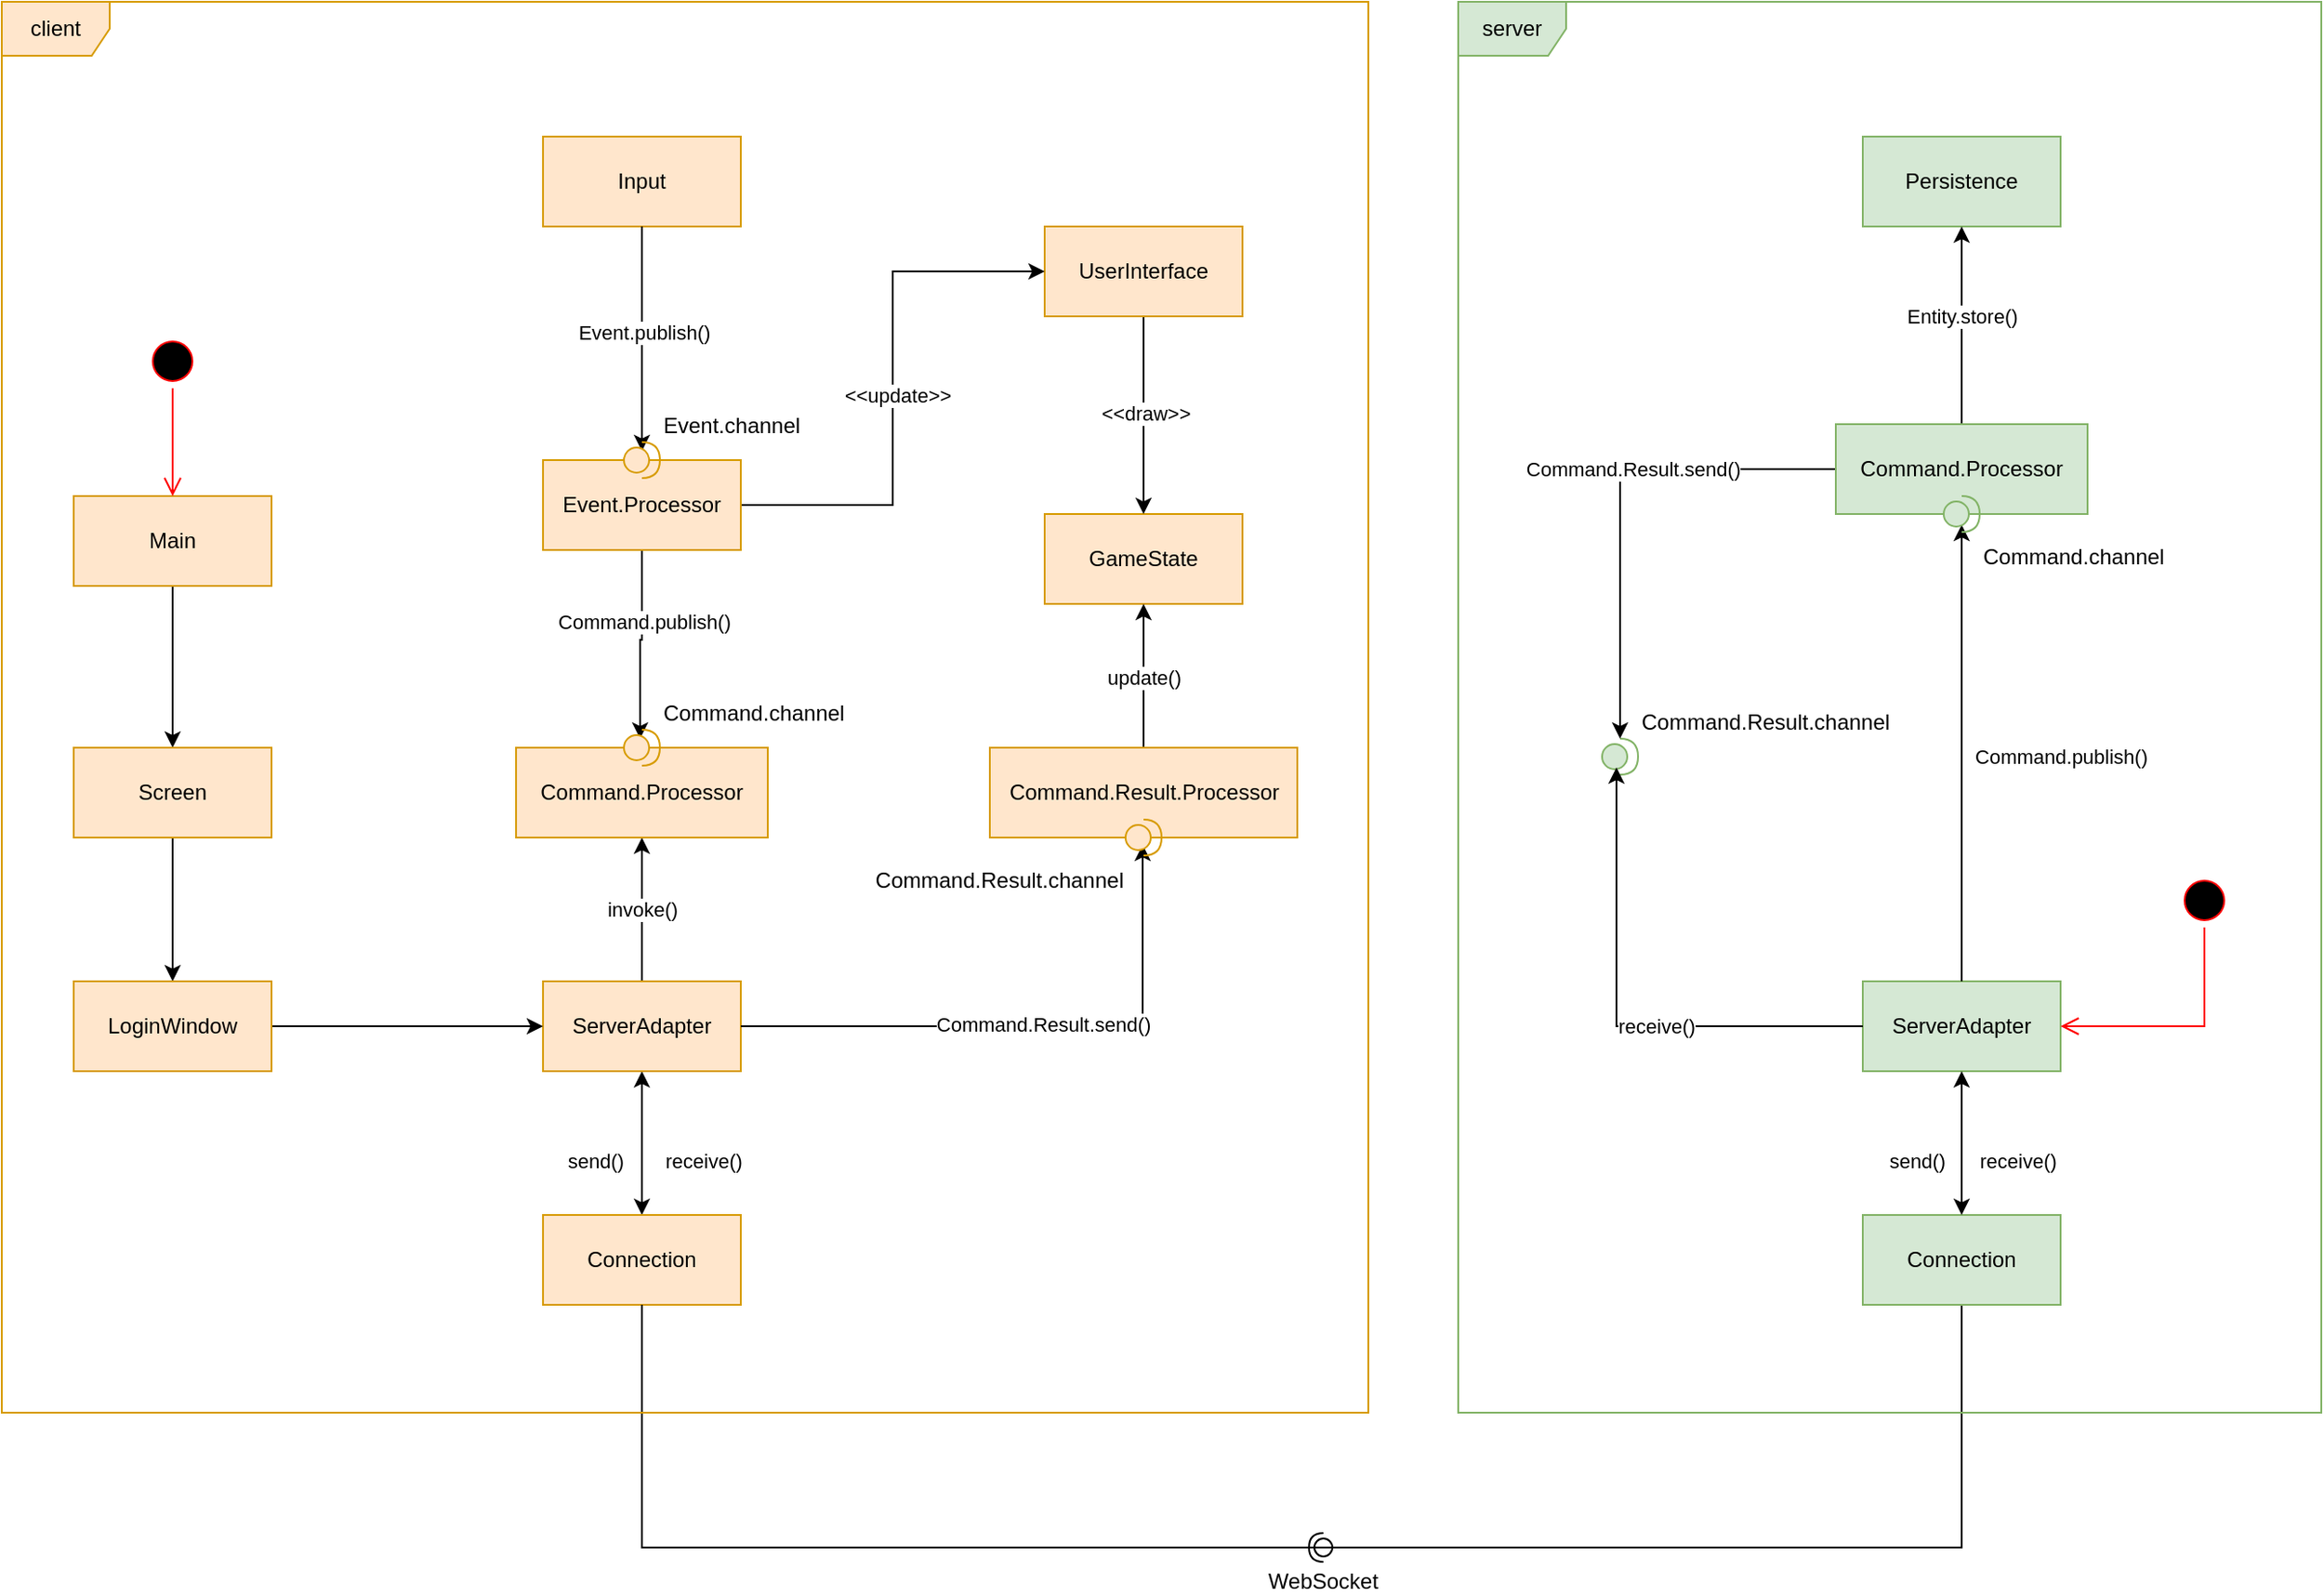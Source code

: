 <mxfile version="22.0.4" type="github">
  <diagram name="Page-1" id="UYL8_NdyV3v0G7oxMtFX">
    <mxGraphModel dx="2087" dy="858" grid="1" gridSize="10" guides="1" tooltips="1" connect="1" arrows="1" fold="1" page="0" pageScale="1" pageWidth="1169" pageHeight="827" math="0" shadow="0">
      <root>
        <mxCell id="0" />
        <mxCell id="1" parent="0" />
        <mxCell id="Ads9iYY9otx-zzuFFO7g-1" value="Input" style="html=1;whiteSpace=wrap;fillColor=#ffe6cc;strokeColor=#d79b00;" parent="1" vertex="1">
          <mxGeometry x="171" y="90" width="110" height="50" as="geometry" />
        </mxCell>
        <mxCell id="Ads9iYY9otx-zzuFFO7g-10" style="edgeStyle=orthogonalEdgeStyle;rounded=0;orthogonalLoop=1;jettySize=auto;html=1;exitX=0.5;exitY=1;exitDx=0;exitDy=0;entryX=0.5;entryY=0.25;entryDx=0;entryDy=0;entryPerimeter=0;" parent="1" source="Ads9iYY9otx-zzuFFO7g-1" target="Ads9iYY9otx-zzuFFO7g-5" edge="1">
          <mxGeometry relative="1" as="geometry">
            <Array as="points">
              <mxPoint x="226" y="255" />
            </Array>
          </mxGeometry>
        </mxCell>
        <mxCell id="Ads9iYY9otx-zzuFFO7g-11" value="Event.publish()" style="edgeLabel;html=1;align=center;verticalAlign=middle;resizable=0;points=[];" parent="Ads9iYY9otx-zzuFFO7g-10" vertex="1" connectable="0">
          <mxGeometry x="-0.061" y="1" relative="1" as="geometry">
            <mxPoint as="offset" />
          </mxGeometry>
        </mxCell>
        <mxCell id="Ads9iYY9otx-zzuFFO7g-16" style="edgeStyle=orthogonalEdgeStyle;rounded=0;orthogonalLoop=1;jettySize=auto;html=1;exitX=0.5;exitY=1;exitDx=0;exitDy=0;entryX=0.45;entryY=0.25;entryDx=0;entryDy=0;entryPerimeter=0;" parent="1" source="Ads9iYY9otx-zzuFFO7g-2" target="Ads9iYY9otx-zzuFFO7g-14" edge="1">
          <mxGeometry relative="1" as="geometry" />
        </mxCell>
        <mxCell id="Ads9iYY9otx-zzuFFO7g-17" value="Command.publish()" style="edgeLabel;html=1;align=center;verticalAlign=middle;resizable=0;points=[];" parent="Ads9iYY9otx-zzuFFO7g-16" vertex="1" connectable="0">
          <mxGeometry x="-0.25" y="1" relative="1" as="geometry">
            <mxPoint as="offset" />
          </mxGeometry>
        </mxCell>
        <mxCell id="Ads9iYY9otx-zzuFFO7g-19" style="edgeStyle=orthogonalEdgeStyle;rounded=0;orthogonalLoop=1;jettySize=auto;html=1;exitX=0.5;exitY=0;exitDx=0;exitDy=0;entryX=0.5;entryY=1;entryDx=0;entryDy=0;" parent="1" source="Ads9iYY9otx-zzuFFO7g-18" target="Ads9iYY9otx-zzuFFO7g-13" edge="1">
          <mxGeometry relative="1" as="geometry" />
        </mxCell>
        <mxCell id="Ads9iYY9otx-zzuFFO7g-20" value="invoke()" style="edgeLabel;html=1;align=center;verticalAlign=middle;resizable=0;points=[];" parent="Ads9iYY9otx-zzuFFO7g-19" vertex="1" connectable="0">
          <mxGeometry x="0.3" y="-1" relative="1" as="geometry">
            <mxPoint x="-1" y="12" as="offset" />
          </mxGeometry>
        </mxCell>
        <mxCell id="Ads9iYY9otx-zzuFFO7g-32" style="edgeStyle=orthogonalEdgeStyle;rounded=0;orthogonalLoop=1;jettySize=auto;html=1;exitX=0.5;exitY=1;exitDx=0;exitDy=0;entryX=0.5;entryY=0;entryDx=0;entryDy=0;startArrow=classic;startFill=1;" parent="1" source="Ads9iYY9otx-zzuFFO7g-18" target="Ads9iYY9otx-zzuFFO7g-31" edge="1">
          <mxGeometry relative="1" as="geometry" />
        </mxCell>
        <mxCell id="Ads9iYY9otx-zzuFFO7g-57" value="send()" style="edgeLabel;html=1;align=center;verticalAlign=middle;resizable=0;points=[];" parent="Ads9iYY9otx-zzuFFO7g-32" vertex="1" connectable="0">
          <mxGeometry x="-0.1" relative="1" as="geometry">
            <mxPoint x="-26" y="14" as="offset" />
          </mxGeometry>
        </mxCell>
        <mxCell id="Ads9iYY9otx-zzuFFO7g-58" value="receive()" style="edgeLabel;html=1;align=center;verticalAlign=middle;resizable=0;points=[];" parent="Ads9iYY9otx-zzuFFO7g-32" vertex="1" connectable="0">
          <mxGeometry x="-0.075" y="1" relative="1" as="geometry">
            <mxPoint x="33" y="13" as="offset" />
          </mxGeometry>
        </mxCell>
        <mxCell id="Ads9iYY9otx-zzuFFO7g-18" value="ServerAdapter" style="html=1;whiteSpace=wrap;fillColor=#ffe6cc;strokeColor=#d79b00;" parent="1" vertex="1">
          <mxGeometry x="171" y="560" width="110" height="50" as="geometry" />
        </mxCell>
        <mxCell id="Ads9iYY9otx-zzuFFO7g-31" value="Connection" style="html=1;whiteSpace=wrap;fillColor=#ffe6cc;strokeColor=#d79b00;" parent="1" vertex="1">
          <mxGeometry x="171" y="690" width="110" height="50" as="geometry" />
        </mxCell>
        <mxCell id="Ads9iYY9otx-zzuFFO7g-39" value="" style="rounded=0;orthogonalLoop=1;jettySize=auto;html=1;endArrow=halfCircle;endFill=0;endSize=6;strokeWidth=1;sketch=0;exitX=0.5;exitY=1;exitDx=0;exitDy=0;" parent="1" source="Ads9iYY9otx-zzuFFO7g-33" target="Ads9iYY9otx-zzuFFO7g-41" edge="1">
          <mxGeometry relative="1" as="geometry">
            <mxPoint x="434" y="815" as="sourcePoint" />
            <Array as="points">
              <mxPoint x="960" y="875" />
              <mxPoint x="600" y="875" />
            </Array>
          </mxGeometry>
        </mxCell>
        <mxCell id="Ads9iYY9otx-zzuFFO7g-40" value="" style="rounded=0;orthogonalLoop=1;jettySize=auto;html=1;endArrow=oval;endFill=0;sketch=0;sourcePerimeterSpacing=0;targetPerimeterSpacing=0;endSize=10;exitX=0.5;exitY=1;exitDx=0;exitDy=0;" parent="1" source="Ads9iYY9otx-zzuFFO7g-31" target="Ads9iYY9otx-zzuFFO7g-41" edge="1">
          <mxGeometry relative="1" as="geometry">
            <mxPoint x="394" y="815" as="sourcePoint" />
            <Array as="points">
              <mxPoint x="226" y="875" />
            </Array>
          </mxGeometry>
        </mxCell>
        <mxCell id="Ads9iYY9otx-zzuFFO7g-41" value="WebSocket" style="ellipse;whiteSpace=wrap;html=1;align=center;aspect=fixed;fillColor=none;strokeColor=none;resizable=0;perimeter=centerPerimeter;rotatable=0;allowArrows=0;points=[];outlineConnect=1;labelPosition=center;verticalLabelPosition=bottom;verticalAlign=top;" parent="1" vertex="1">
          <mxGeometry x="600" y="870" width="10" height="10" as="geometry" />
        </mxCell>
        <mxCell id="Ads9iYY9otx-zzuFFO7g-42" value="client" style="shape=umlFrame;whiteSpace=wrap;html=1;pointerEvents=0;fillColor=#ffe6cc;strokeColor=#d79b00;" parent="1" vertex="1">
          <mxGeometry x="-130" y="15" width="760" height="785" as="geometry" />
        </mxCell>
        <mxCell id="Ads9iYY9otx-zzuFFO7g-64" style="edgeStyle=orthogonalEdgeStyle;rounded=0;orthogonalLoop=1;jettySize=auto;html=1;exitX=1;exitY=0.5;exitDx=0;exitDy=0;entryX=0.475;entryY=0.7;entryDx=0;entryDy=0;entryPerimeter=0;" parent="1" source="Ads9iYY9otx-zzuFFO7g-18" target="Ads9iYY9otx-zzuFFO7g-60" edge="1">
          <mxGeometry relative="1" as="geometry" />
        </mxCell>
        <mxCell id="Ads9iYY9otx-zzuFFO7g-65" value="Command.Result.send()" style="edgeLabel;html=1;align=center;verticalAlign=middle;resizable=0;points=[];" parent="Ads9iYY9otx-zzuFFO7g-64" vertex="1" connectable="0">
          <mxGeometry x="0.034" y="1" relative="1" as="geometry">
            <mxPoint as="offset" />
          </mxGeometry>
        </mxCell>
        <mxCell id="Ads9iYY9otx-zzuFFO7g-66" value="GameState" style="html=1;whiteSpace=wrap;fillColor=#ffe6cc;strokeColor=#d79b00;" parent="1" vertex="1">
          <mxGeometry x="450" y="300" width="110" height="50" as="geometry" />
        </mxCell>
        <mxCell id="Ads9iYY9otx-zzuFFO7g-67" style="edgeStyle=orthogonalEdgeStyle;rounded=0;orthogonalLoop=1;jettySize=auto;html=1;exitX=0.5;exitY=0;exitDx=0;exitDy=0;entryX=0.5;entryY=1;entryDx=0;entryDy=0;" parent="1" source="Ads9iYY9otx-zzuFFO7g-59" target="Ads9iYY9otx-zzuFFO7g-66" edge="1">
          <mxGeometry relative="1" as="geometry" />
        </mxCell>
        <mxCell id="Ads9iYY9otx-zzuFFO7g-68" value="update()" style="edgeLabel;html=1;align=center;verticalAlign=middle;resizable=0;points=[];" parent="Ads9iYY9otx-zzuFFO7g-67" vertex="1" connectable="0">
          <mxGeometry x="0.005" relative="1" as="geometry">
            <mxPoint y="1" as="offset" />
          </mxGeometry>
        </mxCell>
        <mxCell id="Ads9iYY9otx-zzuFFO7g-72" style="edgeStyle=orthogonalEdgeStyle;rounded=0;orthogonalLoop=1;jettySize=auto;html=1;exitX=0.5;exitY=1;exitDx=0;exitDy=0;entryX=0.5;entryY=0;entryDx=0;entryDy=0;" parent="1" source="Ads9iYY9otx-zzuFFO7g-69" target="Ads9iYY9otx-zzuFFO7g-66" edge="1">
          <mxGeometry relative="1" as="geometry" />
        </mxCell>
        <mxCell id="Ads9iYY9otx-zzuFFO7g-73" value="&amp;lt;&amp;lt;draw&amp;gt;&amp;gt;" style="edgeLabel;html=1;align=center;verticalAlign=middle;resizable=0;points=[];" parent="Ads9iYY9otx-zzuFFO7g-72" vertex="1" connectable="0">
          <mxGeometry x="-0.018" y="1" relative="1" as="geometry">
            <mxPoint as="offset" />
          </mxGeometry>
        </mxCell>
        <mxCell id="Ads9iYY9otx-zzuFFO7g-69" value="UserInterface" style="html=1;whiteSpace=wrap;fillColor=#ffe6cc;strokeColor=#d79b00;" parent="1" vertex="1">
          <mxGeometry x="450" y="140" width="110" height="50" as="geometry" />
        </mxCell>
        <mxCell id="Ads9iYY9otx-zzuFFO7g-70" style="edgeStyle=orthogonalEdgeStyle;rounded=0;orthogonalLoop=1;jettySize=auto;html=1;exitX=1;exitY=0.5;exitDx=0;exitDy=0;entryX=0;entryY=0.5;entryDx=0;entryDy=0;" parent="1" source="Ads9iYY9otx-zzuFFO7g-2" target="Ads9iYY9otx-zzuFFO7g-69" edge="1">
          <mxGeometry relative="1" as="geometry" />
        </mxCell>
        <mxCell id="Ads9iYY9otx-zzuFFO7g-71" value="&amp;lt;&amp;lt;update&amp;gt;&amp;gt;" style="edgeLabel;html=1;align=center;verticalAlign=middle;resizable=0;points=[];" parent="Ads9iYY9otx-zzuFFO7g-70" vertex="1" connectable="0">
          <mxGeometry x="-0.021" y="-1" relative="1" as="geometry">
            <mxPoint x="1" y="1" as="offset" />
          </mxGeometry>
        </mxCell>
        <mxCell id="Ads9iYY9otx-zzuFFO7g-59" value="Command.Result.Processor" style="html=1;whiteSpace=wrap;fillColor=#ffe6cc;strokeColor=#d79b00;" parent="1" vertex="1">
          <mxGeometry x="419.5" y="430" width="171" height="50" as="geometry" />
        </mxCell>
        <mxCell id="Ads9iYY9otx-zzuFFO7g-60" value="Command.Result.channel" style="shape=providedRequiredInterface;html=1;verticalLabelPosition=bottom;sketch=0;labelPosition=left;align=right;verticalAlign=top;fillColor=#ffe6cc;strokeColor=#d79b00;" parent="1" vertex="1">
          <mxGeometry x="495" y="470" width="20" height="20" as="geometry" />
        </mxCell>
        <mxCell id="Ads9iYY9otx-zzuFFO7g-13" value="Command.Processor" style="html=1;whiteSpace=wrap;fillColor=#ffe6cc;strokeColor=#d79b00;" parent="1" vertex="1">
          <mxGeometry x="156" y="430" width="140" height="50" as="geometry" />
        </mxCell>
        <mxCell id="Ads9iYY9otx-zzuFFO7g-14" value="Command.channel" style="shape=providedRequiredInterface;html=1;verticalLabelPosition=top;sketch=0;labelPosition=right;align=left;verticalAlign=bottom;fillColor=#ffe6cc;strokeColor=#d79b00;" parent="1" vertex="1">
          <mxGeometry x="216" y="420" width="20" height="20" as="geometry" />
        </mxCell>
        <mxCell id="Ads9iYY9otx-zzuFFO7g-2" value="Event.Processor" style="html=1;whiteSpace=wrap;fillColor=#ffe6cc;strokeColor=#d79b00;" parent="1" vertex="1">
          <mxGeometry x="171" y="270" width="110" height="50" as="geometry" />
        </mxCell>
        <mxCell id="Ads9iYY9otx-zzuFFO7g-5" value="Event.channel" style="shape=providedRequiredInterface;html=1;verticalLabelPosition=top;sketch=0;labelPosition=right;align=left;verticalAlign=bottom;fillColor=#ffe6cc;strokeColor=#d79b00;" parent="1" vertex="1">
          <mxGeometry x="216" y="260" width="20" height="20" as="geometry" />
        </mxCell>
        <mxCell id="YpjcWF8Jt9GaCo87n-Lr-4" style="edgeStyle=orthogonalEdgeStyle;rounded=0;orthogonalLoop=1;jettySize=auto;html=1;exitX=1;exitY=0.5;exitDx=0;exitDy=0;entryX=0.5;entryY=0;entryDx=0;entryDy=0;" edge="1" parent="1" source="YpjcWF8Jt9GaCo87n-Lr-2" target="YpjcWF8Jt9GaCo87n-Lr-3">
          <mxGeometry relative="1" as="geometry">
            <Array as="points">
              <mxPoint x="-35" y="315" />
            </Array>
          </mxGeometry>
        </mxCell>
        <mxCell id="YpjcWF8Jt9GaCo87n-Lr-2" value="Main" style="html=1;whiteSpace=wrap;fillColor=#ffe6cc;strokeColor=#d79b00;" vertex="1" parent="1">
          <mxGeometry x="-90" y="290" width="110" height="50" as="geometry" />
        </mxCell>
        <mxCell id="YpjcWF8Jt9GaCo87n-Lr-11" style="edgeStyle=orthogonalEdgeStyle;rounded=0;orthogonalLoop=1;jettySize=auto;html=1;exitX=0.5;exitY=1;exitDx=0;exitDy=0;entryX=0.5;entryY=0;entryDx=0;entryDy=0;" edge="1" parent="1" source="YpjcWF8Jt9GaCo87n-Lr-3" target="YpjcWF8Jt9GaCo87n-Lr-10">
          <mxGeometry relative="1" as="geometry" />
        </mxCell>
        <mxCell id="YpjcWF8Jt9GaCo87n-Lr-3" value="Screen" style="html=1;whiteSpace=wrap;fillColor=#ffe6cc;strokeColor=#d79b00;" vertex="1" parent="1">
          <mxGeometry x="-90" y="430" width="110" height="50" as="geometry" />
        </mxCell>
        <mxCell id="YpjcWF8Jt9GaCo87n-Lr-8" value="" style="ellipse;html=1;shape=startState;fillColor=#000000;strokeColor=#ff0000;" vertex="1" parent="1">
          <mxGeometry x="-50" y="200" width="30" height="30" as="geometry" />
        </mxCell>
        <mxCell id="YpjcWF8Jt9GaCo87n-Lr-9" value="" style="edgeStyle=orthogonalEdgeStyle;html=1;verticalAlign=bottom;endArrow=open;endSize=8;strokeColor=#ff0000;rounded=0;entryX=0.5;entryY=0;entryDx=0;entryDy=0;" edge="1" source="YpjcWF8Jt9GaCo87n-Lr-8" parent="1" target="YpjcWF8Jt9GaCo87n-Lr-2">
          <mxGeometry relative="1" as="geometry">
            <mxPoint x="-35" y="270" as="targetPoint" />
          </mxGeometry>
        </mxCell>
        <mxCell id="YpjcWF8Jt9GaCo87n-Lr-12" style="edgeStyle=orthogonalEdgeStyle;rounded=0;orthogonalLoop=1;jettySize=auto;html=1;exitX=1;exitY=0.5;exitDx=0;exitDy=0;entryX=0;entryY=0.5;entryDx=0;entryDy=0;" edge="1" parent="1" source="YpjcWF8Jt9GaCo87n-Lr-10" target="Ads9iYY9otx-zzuFFO7g-18">
          <mxGeometry relative="1" as="geometry" />
        </mxCell>
        <mxCell id="YpjcWF8Jt9GaCo87n-Lr-10" value="LoginWindow" style="html=1;whiteSpace=wrap;fillColor=#ffe6cc;strokeColor=#d79b00;" vertex="1" parent="1">
          <mxGeometry x="-90" y="560" width="110" height="50" as="geometry" />
        </mxCell>
        <mxCell id="Ads9iYY9otx-zzuFFO7g-21" value="ServerAdapter" style="html=1;whiteSpace=wrap;fillColor=#d5e8d4;strokeColor=#82b366;" parent="1" vertex="1">
          <mxGeometry x="905" y="560" width="110" height="50" as="geometry" />
        </mxCell>
        <mxCell id="Ads9iYY9otx-zzuFFO7g-27" style="edgeStyle=orthogonalEdgeStyle;rounded=0;orthogonalLoop=1;jettySize=auto;html=1;exitX=0.5;exitY=0;exitDx=0;exitDy=0;entryX=0.5;entryY=0.8;entryDx=0;entryDy=0;entryPerimeter=0;" parent="1" source="Ads9iYY9otx-zzuFFO7g-21" target="Ads9iYY9otx-zzuFFO7g-25" edge="1">
          <mxGeometry relative="1" as="geometry" />
        </mxCell>
        <mxCell id="Ads9iYY9otx-zzuFFO7g-28" value="Command.publish()" style="edgeLabel;html=1;align=center;verticalAlign=middle;resizable=0;points=[];" parent="Ads9iYY9otx-zzuFFO7g-27" vertex="1" connectable="0">
          <mxGeometry x="-0.015" y="1" relative="1" as="geometry">
            <mxPoint x="56" as="offset" />
          </mxGeometry>
        </mxCell>
        <mxCell id="Ads9iYY9otx-zzuFFO7g-29" value="Persistence" style="html=1;whiteSpace=wrap;fillColor=#d5e8d4;strokeColor=#82b366;" parent="1" vertex="1">
          <mxGeometry x="905" y="90" width="110" height="50" as="geometry" />
        </mxCell>
        <mxCell id="Ads9iYY9otx-zzuFFO7g-33" value="Connection" style="html=1;whiteSpace=wrap;fillColor=#d5e8d4;strokeColor=#82b366;" parent="1" vertex="1">
          <mxGeometry x="905" y="690" width="110" height="50" as="geometry" />
        </mxCell>
        <mxCell id="Ads9iYY9otx-zzuFFO7g-34" style="edgeStyle=orthogonalEdgeStyle;rounded=0;orthogonalLoop=1;jettySize=auto;html=1;exitX=0.5;exitY=1;exitDx=0;exitDy=0;entryX=0.5;entryY=0;entryDx=0;entryDy=0;startArrow=classic;startFill=1;" parent="1" source="Ads9iYY9otx-zzuFFO7g-21" target="Ads9iYY9otx-zzuFFO7g-33" edge="1">
          <mxGeometry relative="1" as="geometry" />
        </mxCell>
        <mxCell id="Ads9iYY9otx-zzuFFO7g-37" value="send()" style="edgeLabel;html=1;align=center;verticalAlign=middle;resizable=0;points=[];" parent="Ads9iYY9otx-zzuFFO7g-34" vertex="1" connectable="0">
          <mxGeometry x="-0.025" y="2" relative="1" as="geometry">
            <mxPoint x="-27" y="11" as="offset" />
          </mxGeometry>
        </mxCell>
        <mxCell id="Ads9iYY9otx-zzuFFO7g-38" value="receive()" style="edgeLabel;html=1;align=center;verticalAlign=middle;resizable=0;points=[];" parent="Ads9iYY9otx-zzuFFO7g-34" vertex="1" connectable="0">
          <mxGeometry x="0.2" y="-2" relative="1" as="geometry">
            <mxPoint x="33" y="2" as="offset" />
          </mxGeometry>
        </mxCell>
        <mxCell id="Ads9iYY9otx-zzuFFO7g-43" value="server" style="shape=umlFrame;whiteSpace=wrap;html=1;pointerEvents=0;fillColor=#d5e8d4;strokeColor=#82b366;" parent="1" vertex="1">
          <mxGeometry x="680" y="15" width="480" height="785" as="geometry" />
        </mxCell>
        <mxCell id="Ads9iYY9otx-zzuFFO7g-50" value="Command.Result.channel" style="shape=providedRequiredInterface;html=1;verticalLabelPosition=top;sketch=0;labelPosition=right;align=left;verticalAlign=bottom;fillColor=#d5e8d4;strokeColor=#82b366;" parent="1" vertex="1">
          <mxGeometry x="760" y="425" width="20" height="20" as="geometry" />
        </mxCell>
        <mxCell id="Ads9iYY9otx-zzuFFO7g-51" style="edgeStyle=orthogonalEdgeStyle;rounded=0;orthogonalLoop=1;jettySize=auto;html=1;exitX=0;exitY=0.5;exitDx=0;exitDy=0;" parent="1" source="Ads9iYY9otx-zzuFFO7g-24" target="Ads9iYY9otx-zzuFFO7g-50" edge="1">
          <mxGeometry relative="1" as="geometry" />
        </mxCell>
        <mxCell id="Ads9iYY9otx-zzuFFO7g-52" value="Command.Result.send()" style="edgeLabel;html=1;align=center;verticalAlign=middle;resizable=0;points=[];" parent="Ads9iYY9otx-zzuFFO7g-51" vertex="1" connectable="0">
          <mxGeometry x="-0.356" y="1" relative="1" as="geometry">
            <mxPoint x="-26" y="-1" as="offset" />
          </mxGeometry>
        </mxCell>
        <mxCell id="Ads9iYY9otx-zzuFFO7g-53" style="edgeStyle=orthogonalEdgeStyle;rounded=0;orthogonalLoop=1;jettySize=auto;html=1;exitX=0;exitY=0.5;exitDx=0;exitDy=0;entryX=0.4;entryY=0.8;entryDx=0;entryDy=0;entryPerimeter=0;" parent="1" source="Ads9iYY9otx-zzuFFO7g-21" target="Ads9iYY9otx-zzuFFO7g-50" edge="1">
          <mxGeometry relative="1" as="geometry" />
        </mxCell>
        <mxCell id="Ads9iYY9otx-zzuFFO7g-54" value="receive()" style="edgeLabel;html=1;align=center;verticalAlign=middle;resizable=0;points=[];" parent="Ads9iYY9otx-zzuFFO7g-53" vertex="1" connectable="0">
          <mxGeometry x="-0.366" y="1" relative="1" as="geometry">
            <mxPoint x="-26" y="-1" as="offset" />
          </mxGeometry>
        </mxCell>
        <mxCell id="Ads9iYY9otx-zzuFFO7g-55" style="edgeStyle=orthogonalEdgeStyle;rounded=0;orthogonalLoop=1;jettySize=auto;html=1;exitX=0.5;exitY=0;exitDx=0;exitDy=0;entryX=0.5;entryY=1;entryDx=0;entryDy=0;" parent="1" source="Ads9iYY9otx-zzuFFO7g-24" target="Ads9iYY9otx-zzuFFO7g-29" edge="1">
          <mxGeometry relative="1" as="geometry" />
        </mxCell>
        <mxCell id="Ads9iYY9otx-zzuFFO7g-56" value="Entity.store()" style="edgeLabel;html=1;align=center;verticalAlign=middle;resizable=0;points=[];" parent="Ads9iYY9otx-zzuFFO7g-55" vertex="1" connectable="0">
          <mxGeometry x="-0.255" y="-2" relative="1" as="geometry">
            <mxPoint x="-2" y="-19" as="offset" />
          </mxGeometry>
        </mxCell>
        <mxCell id="Ads9iYY9otx-zzuFFO7g-24" value="Command.Processor" style="html=1;whiteSpace=wrap;fillColor=#d5e8d4;strokeColor=#82b366;" parent="1" vertex="1">
          <mxGeometry x="890" y="250" width="140" height="50" as="geometry" />
        </mxCell>
        <mxCell id="Ads9iYY9otx-zzuFFO7g-25" value="Command.channel" style="shape=providedRequiredInterface;html=1;verticalLabelPosition=bottom;sketch=0;labelPosition=right;align=left;verticalAlign=top;fillColor=#d5e8d4;strokeColor=#82b366;" parent="1" vertex="1">
          <mxGeometry x="950" y="290" width="20" height="20" as="geometry" />
        </mxCell>
        <mxCell id="YpjcWF8Jt9GaCo87n-Lr-13" value="" style="ellipse;html=1;shape=startState;fillColor=#000000;strokeColor=#ff0000;" vertex="1" parent="1">
          <mxGeometry x="1080" y="500" width="30" height="30" as="geometry" />
        </mxCell>
        <mxCell id="YpjcWF8Jt9GaCo87n-Lr-14" value="" style="edgeStyle=orthogonalEdgeStyle;html=1;verticalAlign=bottom;endArrow=open;endSize=8;strokeColor=#ff0000;rounded=0;entryX=1;entryY=0.5;entryDx=0;entryDy=0;" edge="1" source="YpjcWF8Jt9GaCo87n-Lr-13" parent="1" target="Ads9iYY9otx-zzuFFO7g-21">
          <mxGeometry relative="1" as="geometry">
            <mxPoint x="1095" y="590" as="targetPoint" />
            <Array as="points">
              <mxPoint x="1095" y="585" />
            </Array>
          </mxGeometry>
        </mxCell>
      </root>
    </mxGraphModel>
  </diagram>
</mxfile>
